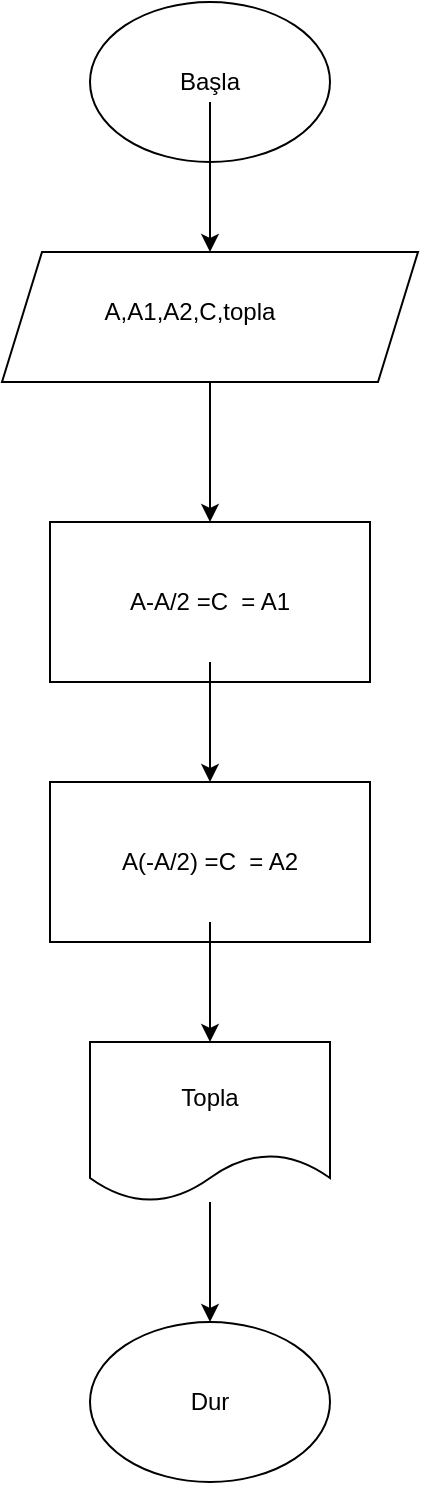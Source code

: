 <mxfile version="15.0.3" type="device"><diagram id="0N4Ngvg7-B0YilmAd-8f" name="Page-1"><mxGraphModel dx="1426" dy="777" grid="1" gridSize="10" guides="1" tooltips="1" connect="1" arrows="1" fold="1" page="1" pageScale="1" pageWidth="827" pageHeight="1169" math="0" shadow="0"><root><mxCell id="0"/><mxCell id="1" parent="0"/><mxCell id="WdDj1O05FAQDEYbRddJA-1" value="" style="ellipse;whiteSpace=wrap;html=1;" vertex="1" parent="1"><mxGeometry x="330" y="80" width="120" height="80" as="geometry"/></mxCell><mxCell id="WdDj1O05FAQDEYbRddJA-15" style="edgeStyle=orthogonalEdgeStyle;rounded=0;orthogonalLoop=1;jettySize=auto;html=1;entryX=0.5;entryY=0;entryDx=0;entryDy=0;" edge="1" parent="1" source="WdDj1O05FAQDEYbRddJA-2" target="WdDj1O05FAQDEYbRddJA-6"><mxGeometry relative="1" as="geometry"/></mxCell><mxCell id="WdDj1O05FAQDEYbRddJA-2" value="" style="shape=parallelogram;perimeter=parallelogramPerimeter;whiteSpace=wrap;html=1;fixedSize=1;" vertex="1" parent="1"><mxGeometry x="286" y="205" width="208" height="65" as="geometry"/></mxCell><mxCell id="WdDj1O05FAQDEYbRddJA-3" value="A,A1,A2,C,topla" style="text;html=1;strokeColor=none;fillColor=none;align=center;verticalAlign=middle;whiteSpace=wrap;rounded=0;" vertex="1" parent="1"><mxGeometry x="320" y="220" width="120" height="30" as="geometry"/></mxCell><mxCell id="WdDj1O05FAQDEYbRddJA-6" value="" style="rounded=0;whiteSpace=wrap;html=1;" vertex="1" parent="1"><mxGeometry x="310" y="340" width="160" height="80" as="geometry"/></mxCell><mxCell id="WdDj1O05FAQDEYbRddJA-16" style="edgeStyle=orthogonalEdgeStyle;rounded=0;orthogonalLoop=1;jettySize=auto;html=1;entryX=0.5;entryY=0;entryDx=0;entryDy=0;" edge="1" parent="1" source="WdDj1O05FAQDEYbRddJA-7" target="WdDj1O05FAQDEYbRddJA-8"><mxGeometry relative="1" as="geometry"/></mxCell><mxCell id="WdDj1O05FAQDEYbRddJA-7" value="A-A/2 =C&amp;nbsp; = A1" style="text;html=1;strokeColor=none;fillColor=none;align=center;verticalAlign=middle;whiteSpace=wrap;rounded=0;" vertex="1" parent="1"><mxGeometry x="325" y="350" width="130" height="60" as="geometry"/></mxCell><mxCell id="WdDj1O05FAQDEYbRddJA-8" value="" style="rounded=0;whiteSpace=wrap;html=1;" vertex="1" parent="1"><mxGeometry x="310" y="470" width="160" height="80" as="geometry"/></mxCell><mxCell id="WdDj1O05FAQDEYbRddJA-17" style="edgeStyle=orthogonalEdgeStyle;rounded=0;orthogonalLoop=1;jettySize=auto;html=1;entryX=0.5;entryY=0;entryDx=0;entryDy=0;" edge="1" parent="1" source="WdDj1O05FAQDEYbRddJA-9" target="WdDj1O05FAQDEYbRddJA-10"><mxGeometry relative="1" as="geometry"/></mxCell><mxCell id="WdDj1O05FAQDEYbRddJA-9" value="A(-A/2) =C&amp;nbsp; = A2&lt;br&gt;" style="text;html=1;strokeColor=none;fillColor=none;align=center;verticalAlign=middle;whiteSpace=wrap;rounded=0;" vertex="1" parent="1"><mxGeometry x="325" y="480" width="130" height="60" as="geometry"/></mxCell><mxCell id="WdDj1O05FAQDEYbRddJA-18" style="edgeStyle=orthogonalEdgeStyle;rounded=0;orthogonalLoop=1;jettySize=auto;html=1;entryX=0.5;entryY=0;entryDx=0;entryDy=0;" edge="1" parent="1" source="WdDj1O05FAQDEYbRddJA-10" target="WdDj1O05FAQDEYbRddJA-11"><mxGeometry relative="1" as="geometry"/></mxCell><mxCell id="WdDj1O05FAQDEYbRddJA-10" value="Topla" style="shape=document;whiteSpace=wrap;html=1;boundedLbl=1;" vertex="1" parent="1"><mxGeometry x="330" y="600" width="120" height="80" as="geometry"/></mxCell><mxCell id="WdDj1O05FAQDEYbRddJA-11" value="" style="ellipse;whiteSpace=wrap;html=1;" vertex="1" parent="1"><mxGeometry x="330" y="740" width="120" height="80" as="geometry"/></mxCell><mxCell id="WdDj1O05FAQDEYbRddJA-12" value="Dur" style="text;html=1;strokeColor=none;fillColor=none;align=center;verticalAlign=middle;whiteSpace=wrap;rounded=0;" vertex="1" parent="1"><mxGeometry x="370" y="770" width="40" height="20" as="geometry"/></mxCell><mxCell id="WdDj1O05FAQDEYbRddJA-14" style="edgeStyle=orthogonalEdgeStyle;rounded=0;orthogonalLoop=1;jettySize=auto;html=1;entryX=0.5;entryY=0;entryDx=0;entryDy=0;" edge="1" parent="1" source="WdDj1O05FAQDEYbRddJA-13" target="WdDj1O05FAQDEYbRddJA-2"><mxGeometry relative="1" as="geometry"/></mxCell><mxCell id="WdDj1O05FAQDEYbRddJA-13" value="Başla" style="text;html=1;strokeColor=none;fillColor=none;align=center;verticalAlign=middle;whiteSpace=wrap;rounded=0;" vertex="1" parent="1"><mxGeometry x="370" y="110" width="40" height="20" as="geometry"/></mxCell></root></mxGraphModel></diagram></mxfile>